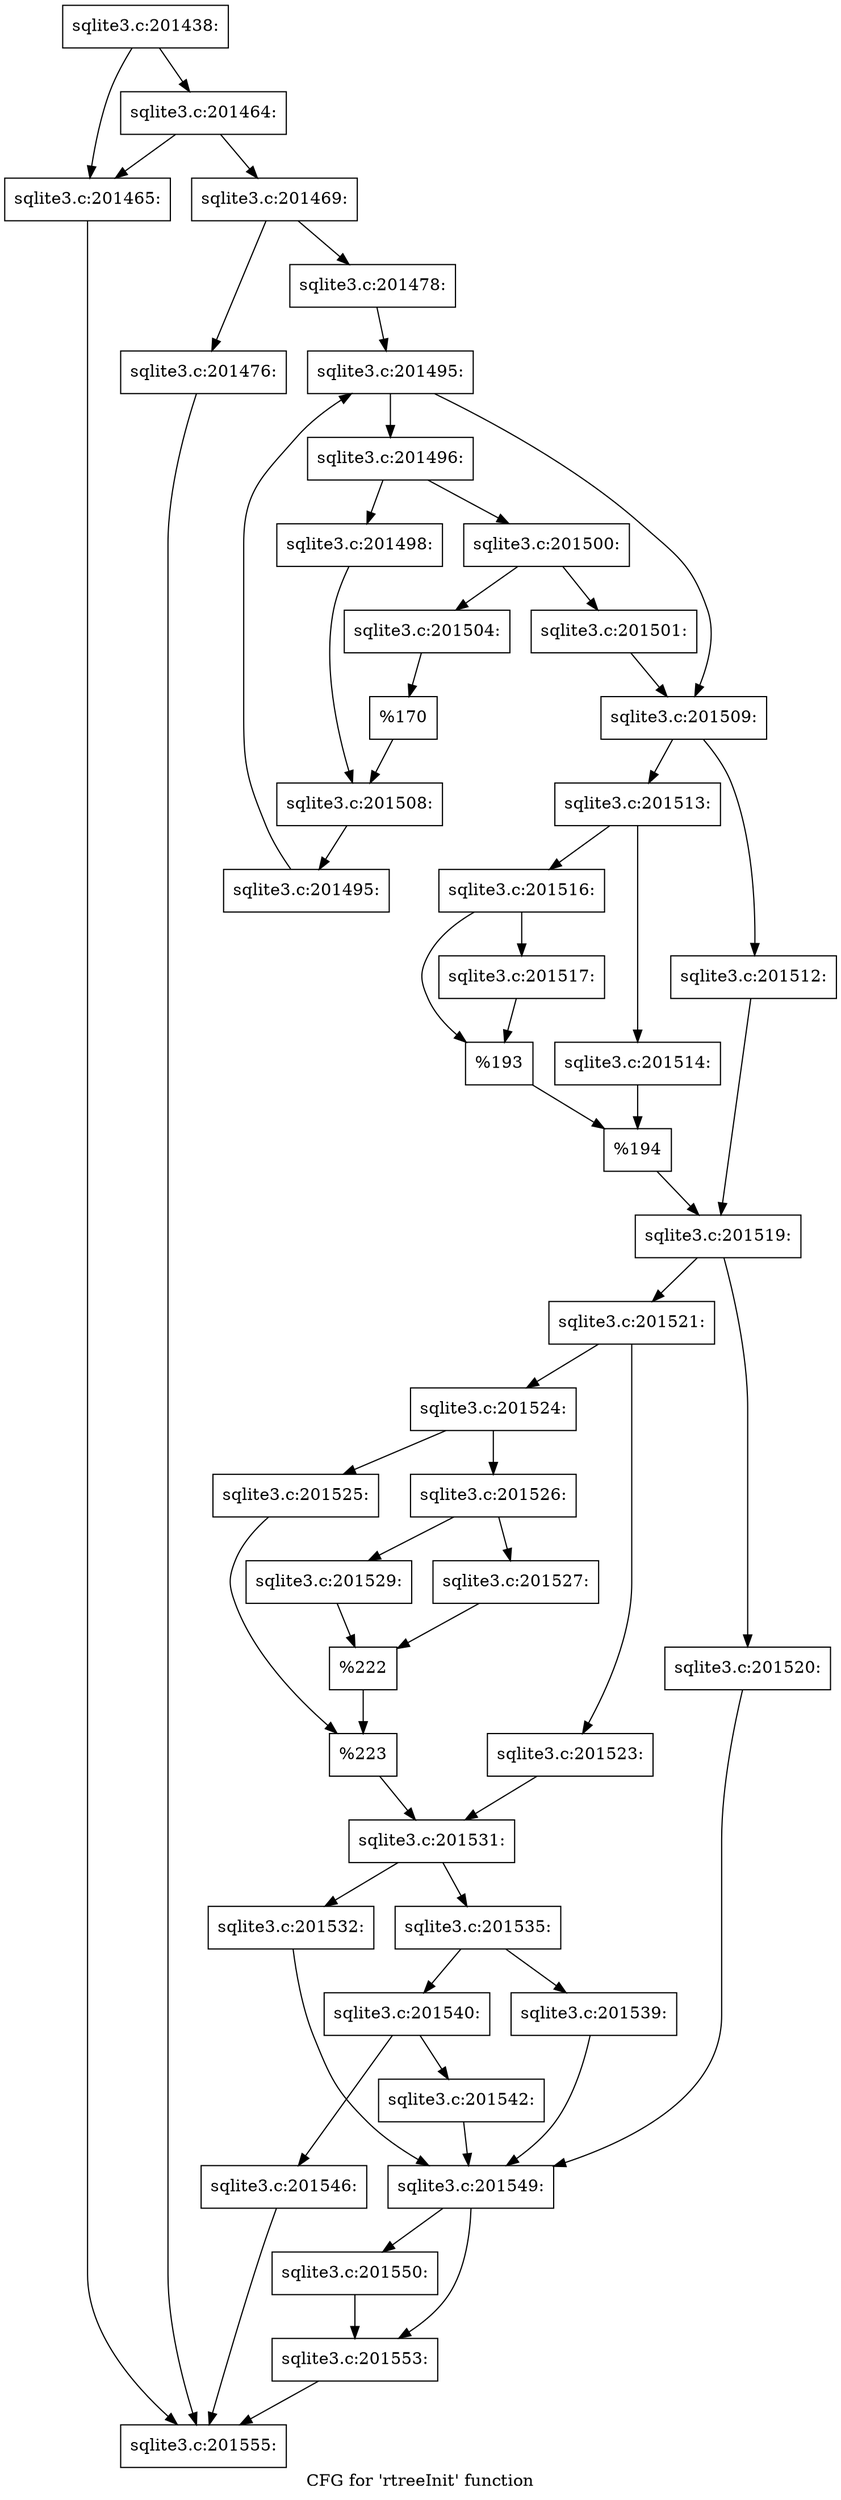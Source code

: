 digraph "CFG for 'rtreeInit' function" {
	label="CFG for 'rtreeInit' function";

	Node0x55c0f6e099b0 [shape=record,label="{sqlite3.c:201438:}"];
	Node0x55c0f6e099b0 -> Node0x55c0fb46d910;
	Node0x55c0f6e099b0 -> Node0x55c0fb46d9b0;
	Node0x55c0fb46d9b0 [shape=record,label="{sqlite3.c:201464:}"];
	Node0x55c0fb46d9b0 -> Node0x55c0fb46d910;
	Node0x55c0fb46d9b0 -> Node0x55c0fb46d960;
	Node0x55c0fb46d910 [shape=record,label="{sqlite3.c:201465:}"];
	Node0x55c0fb46d910 -> Node0x55c0f6e964c0;
	Node0x55c0fb46d960 [shape=record,label="{sqlite3.c:201469:}"];
	Node0x55c0fb46d960 -> Node0x55c0fb46fbb0;
	Node0x55c0fb46d960 -> Node0x55c0fb46fb60;
	Node0x55c0fb46fb60 [shape=record,label="{sqlite3.c:201476:}"];
	Node0x55c0fb46fb60 -> Node0x55c0f6e964c0;
	Node0x55c0fb46fbb0 [shape=record,label="{sqlite3.c:201478:}"];
	Node0x55c0fb46fbb0 -> Node0x55c0fb4734e0;
	Node0x55c0fb4734e0 [shape=record,label="{sqlite3.c:201495:}"];
	Node0x55c0fb4734e0 -> Node0x55c0fb473b30;
	Node0x55c0fb4734e0 -> Node0x55c0f6e96470;
	Node0x55c0fb473b30 [shape=record,label="{sqlite3.c:201496:}"];
	Node0x55c0fb473b30 -> Node0x55c0fb474270;
	Node0x55c0fb473b30 -> Node0x55c0fb474310;
	Node0x55c0fb474270 [shape=record,label="{sqlite3.c:201498:}"];
	Node0x55c0fb474270 -> Node0x55c0fb4742c0;
	Node0x55c0fb474310 [shape=record,label="{sqlite3.c:201500:}"];
	Node0x55c0fb474310 -> Node0x55c0fb475400;
	Node0x55c0fb474310 -> Node0x55c0fb4754a0;
	Node0x55c0fb475400 [shape=record,label="{sqlite3.c:201501:}"];
	Node0x55c0fb475400 -> Node0x55c0f6e96470;
	Node0x55c0fb4754a0 [shape=record,label="{sqlite3.c:201504:}"];
	Node0x55c0fb4754a0 -> Node0x55c0fb475450;
	Node0x55c0fb475450 [shape=record,label="{%170}"];
	Node0x55c0fb475450 -> Node0x55c0fb4742c0;
	Node0x55c0fb4742c0 [shape=record,label="{sqlite3.c:201508:}"];
	Node0x55c0fb4742c0 -> Node0x55c0fb473aa0;
	Node0x55c0fb473aa0 [shape=record,label="{sqlite3.c:201495:}"];
	Node0x55c0fb473aa0 -> Node0x55c0fb4734e0;
	Node0x55c0f6e96470 [shape=record,label="{sqlite3.c:201509:}"];
	Node0x55c0f6e96470 -> Node0x55c0fb4775c0;
	Node0x55c0f6e96470 -> Node0x55c0fb477520;
	Node0x55c0fb477520 [shape=record,label="{sqlite3.c:201512:}"];
	Node0x55c0fb477520 -> Node0x55c0fb477570;
	Node0x55c0fb4775c0 [shape=record,label="{sqlite3.c:201513:}"];
	Node0x55c0fb4775c0 -> Node0x55c0fb477af0;
	Node0x55c0fb4775c0 -> Node0x55c0fb477b90;
	Node0x55c0fb477af0 [shape=record,label="{sqlite3.c:201514:}"];
	Node0x55c0fb477af0 -> Node0x55c0fb477b40;
	Node0x55c0fb477b90 [shape=record,label="{sqlite3.c:201516:}"];
	Node0x55c0fb477b90 -> Node0x55c0fb4785d0;
	Node0x55c0fb477b90 -> Node0x55c0fb478620;
	Node0x55c0fb4785d0 [shape=record,label="{sqlite3.c:201517:}"];
	Node0x55c0fb4785d0 -> Node0x55c0fb478620;
	Node0x55c0fb478620 [shape=record,label="{%193}"];
	Node0x55c0fb478620 -> Node0x55c0fb477b40;
	Node0x55c0fb477b40 [shape=record,label="{%194}"];
	Node0x55c0fb477b40 -> Node0x55c0fb477570;
	Node0x55c0fb477570 [shape=record,label="{sqlite3.c:201519:}"];
	Node0x55c0fb477570 -> Node0x55c0fb479470;
	Node0x55c0fb477570 -> Node0x55c0fb4794c0;
	Node0x55c0fb479470 [shape=record,label="{sqlite3.c:201520:}"];
	Node0x55c0fb479470 -> Node0x55c0fb479f30;
	Node0x55c0fb4794c0 [shape=record,label="{sqlite3.c:201521:}"];
	Node0x55c0fb4794c0 -> Node0x55c0fb47a6b0;
	Node0x55c0fb4794c0 -> Node0x55c0fb47a750;
	Node0x55c0fb47a6b0 [shape=record,label="{sqlite3.c:201523:}"];
	Node0x55c0fb47a6b0 -> Node0x55c0fb47a700;
	Node0x55c0fb47a750 [shape=record,label="{sqlite3.c:201524:}"];
	Node0x55c0fb47a750 -> Node0x55c0fb47aeb0;
	Node0x55c0fb47a750 -> Node0x55c0fb47af50;
	Node0x55c0fb47aeb0 [shape=record,label="{sqlite3.c:201525:}"];
	Node0x55c0fb47aeb0 -> Node0x55c0fb47af00;
	Node0x55c0fb47af50 [shape=record,label="{sqlite3.c:201526:}"];
	Node0x55c0fb47af50 -> Node0x55c0fb47b710;
	Node0x55c0fb47af50 -> Node0x55c0fb47b7b0;
	Node0x55c0fb47b710 [shape=record,label="{sqlite3.c:201527:}"];
	Node0x55c0fb47b710 -> Node0x55c0fb47b760;
	Node0x55c0fb47b7b0 [shape=record,label="{sqlite3.c:201529:}"];
	Node0x55c0fb47b7b0 -> Node0x55c0fb47b760;
	Node0x55c0fb47b760 [shape=record,label="{%222}"];
	Node0x55c0fb47b760 -> Node0x55c0fb47af00;
	Node0x55c0fb47af00 [shape=record,label="{%223}"];
	Node0x55c0fb47af00 -> Node0x55c0fb47a700;
	Node0x55c0fb47a700 [shape=record,label="{sqlite3.c:201531:}"];
	Node0x55c0fb47a700 -> Node0x55c0fb47c370;
	Node0x55c0fb47a700 -> Node0x55c0fb47c3c0;
	Node0x55c0fb47c370 [shape=record,label="{sqlite3.c:201532:}"];
	Node0x55c0fb47c370 -> Node0x55c0fb479f30;
	Node0x55c0fb47c3c0 [shape=record,label="{sqlite3.c:201535:}"];
	Node0x55c0fb47c3c0 -> Node0x55c0f6e96420;
	Node0x55c0fb47c3c0 -> Node0x55c0fb47db80;
	Node0x55c0f6e96420 [shape=record,label="{sqlite3.c:201539:}"];
	Node0x55c0f6e96420 -> Node0x55c0fb479f30;
	Node0x55c0fb47db80 [shape=record,label="{sqlite3.c:201540:}"];
	Node0x55c0fb47db80 -> Node0x55c0f6e96380;
	Node0x55c0fb47db80 -> Node0x55c0fb47e930;
	Node0x55c0f6e96380 [shape=record,label="{sqlite3.c:201542:}"];
	Node0x55c0f6e96380 -> Node0x55c0fb479f30;
	Node0x55c0fb47e930 [shape=record,label="{sqlite3.c:201546:}"];
	Node0x55c0fb47e930 -> Node0x55c0f6e964c0;
	Node0x55c0fb479f30 [shape=record,label="{sqlite3.c:201549:}"];
	Node0x55c0fb479f30 -> Node0x55c0fb47f460;
	Node0x55c0fb479f30 -> Node0x55c0fb47f4b0;
	Node0x55c0fb47f460 [shape=record,label="{sqlite3.c:201550:}"];
	Node0x55c0fb47f460 -> Node0x55c0fb47f4b0;
	Node0x55c0fb47f4b0 [shape=record,label="{sqlite3.c:201553:}"];
	Node0x55c0fb47f4b0 -> Node0x55c0f6e964c0;
	Node0x55c0f6e964c0 [shape=record,label="{sqlite3.c:201555:}"];
}
